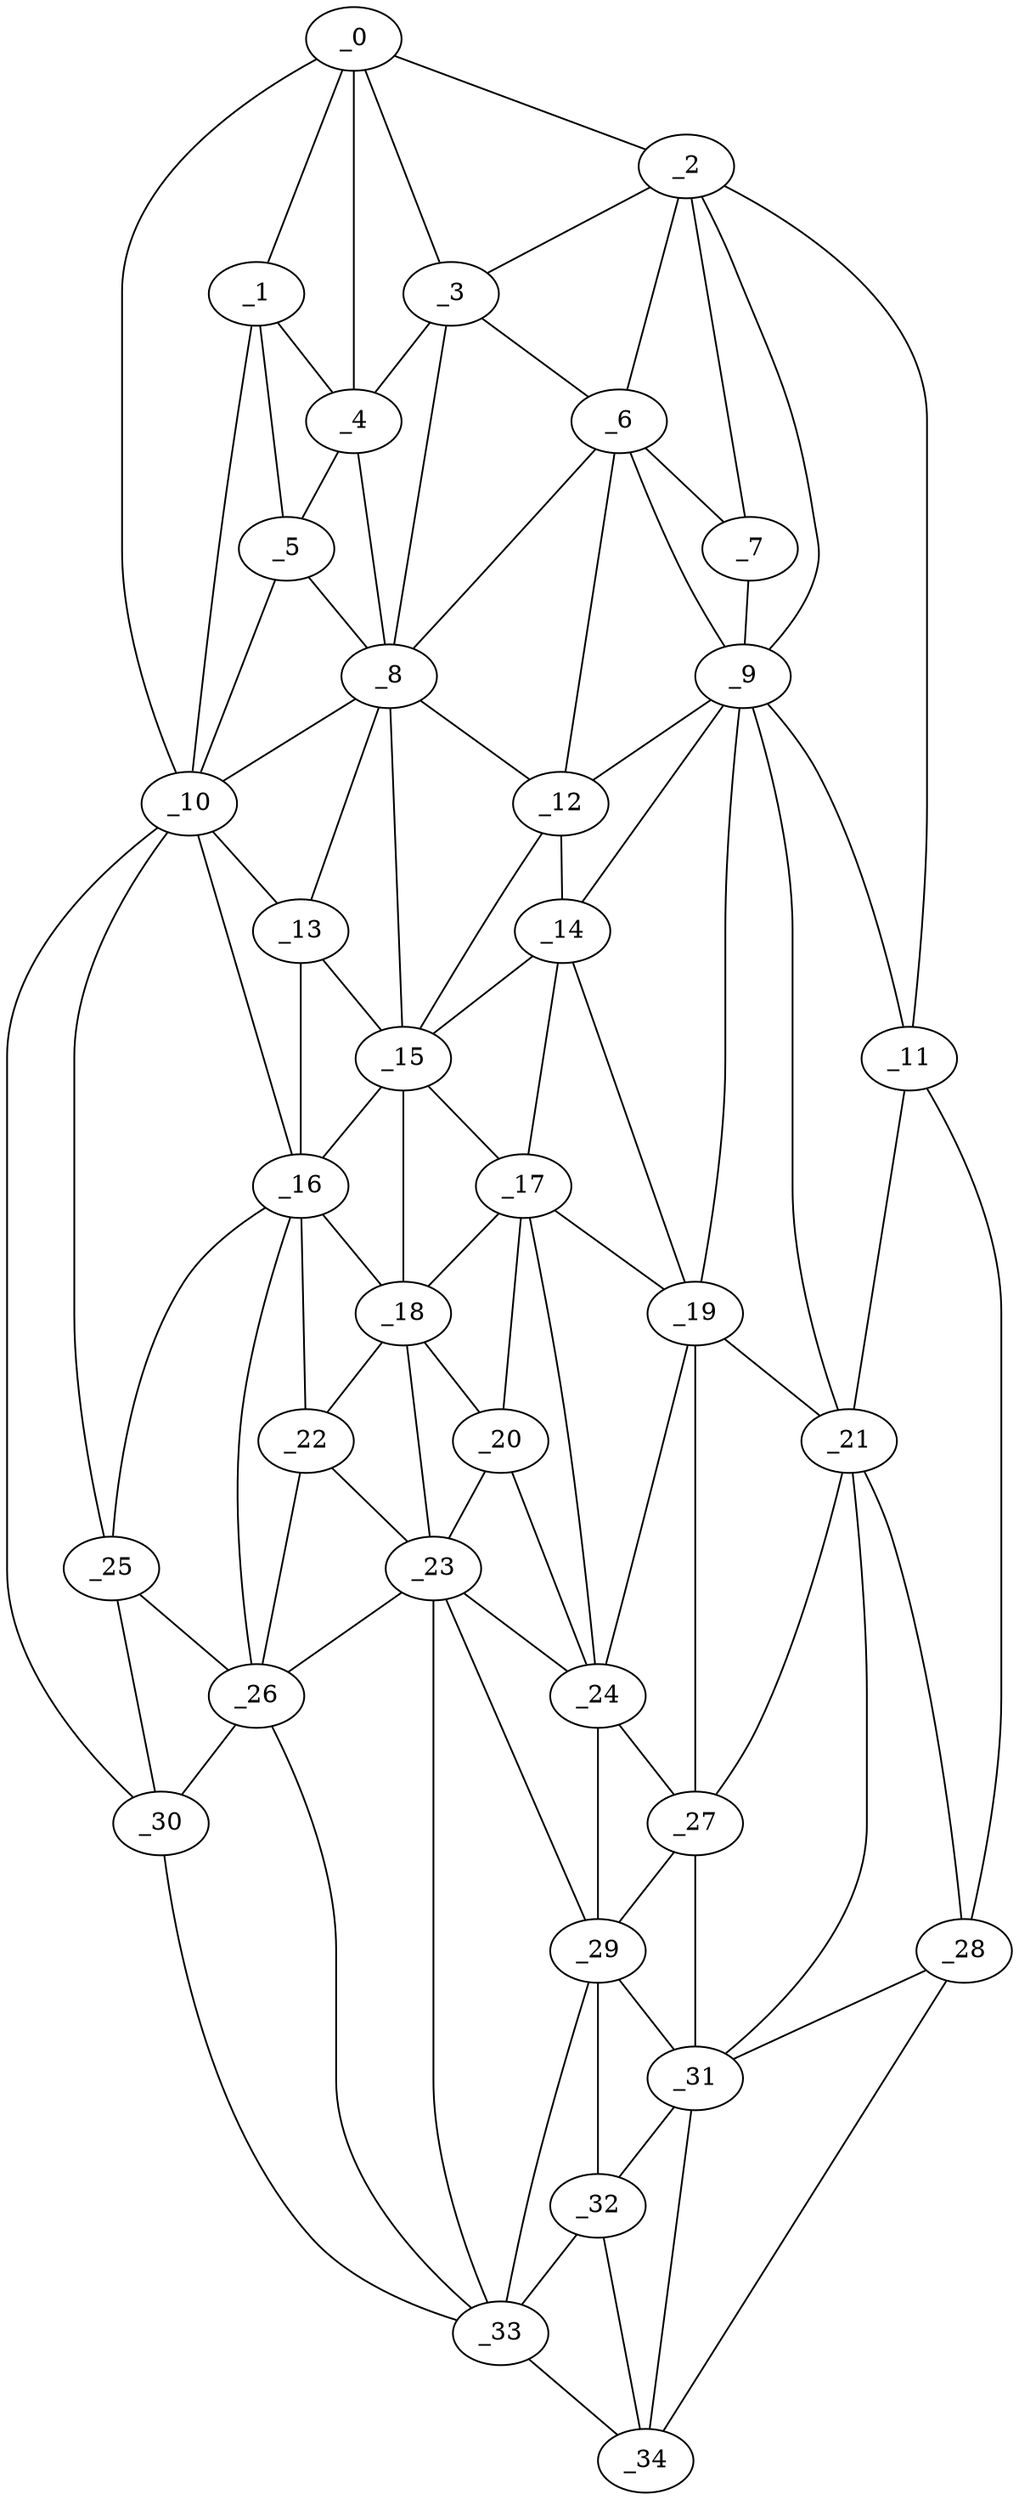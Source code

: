 graph "obj30__310.gxl" {
	_0	 [x=25,
		y=90];
	_1	 [x=30,
		y=93];
	_0 -- _1	 [valence=1];
	_2	 [x=31,
		y=65];
	_0 -- _2	 [valence=1];
	_3	 [x=32,
		y=81];
	_0 -- _3	 [valence=1];
	_4	 [x=35,
		y=88];
	_0 -- _4	 [valence=2];
	_10	 [x=44,
		y=102];
	_0 -- _10	 [valence=1];
	_1 -- _4	 [valence=2];
	_5	 [x=35,
		y=94];
	_1 -- _5	 [valence=1];
	_1 -- _10	 [valence=2];
	_2 -- _3	 [valence=2];
	_6	 [x=36,
		y=75];
	_2 -- _6	 [valence=1];
	_7	 [x=38,
		y=69];
	_2 -- _7	 [valence=1];
	_9	 [x=43,
		y=67];
	_2 -- _9	 [valence=2];
	_11	 [x=49,
		y=7];
	_2 -- _11	 [valence=1];
	_3 -- _4	 [valence=1];
	_3 -- _6	 [valence=2];
	_8	 [x=42,
		y=89];
	_3 -- _8	 [valence=1];
	_4 -- _5	 [valence=2];
	_4 -- _8	 [valence=2];
	_5 -- _8	 [valence=1];
	_5 -- _10	 [valence=2];
	_6 -- _7	 [valence=2];
	_6 -- _8	 [valence=1];
	_6 -- _9	 [valence=2];
	_12	 [x=49,
		y=82];
	_6 -- _12	 [valence=2];
	_7 -- _9	 [valence=2];
	_8 -- _10	 [valence=2];
	_8 -- _12	 [valence=2];
	_13	 [x=49,
		y=96];
	_8 -- _13	 [valence=2];
	_15	 [x=55,
		y=90];
	_8 -- _15	 [valence=1];
	_9 -- _11	 [valence=2];
	_9 -- _12	 [valence=1];
	_14	 [x=55,
		y=74];
	_9 -- _14	 [valence=1];
	_19	 [x=66,
		y=69];
	_9 -- _19	 [valence=2];
	_21	 [x=72,
		y=58];
	_9 -- _21	 [valence=2];
	_10 -- _13	 [valence=1];
	_16	 [x=61,
		y=98];
	_10 -- _16	 [valence=1];
	_25	 [x=76,
		y=109];
	_10 -- _25	 [valence=2];
	_30	 [x=86,
		y=112];
	_10 -- _30	 [valence=1];
	_11 -- _21	 [valence=2];
	_28	 [x=81,
		y=7];
	_11 -- _28	 [valence=1];
	_12 -- _14	 [valence=2];
	_12 -- _15	 [valence=2];
	_13 -- _15	 [valence=2];
	_13 -- _16	 [valence=1];
	_14 -- _15	 [valence=2];
	_17	 [x=64,
		y=75];
	_14 -- _17	 [valence=2];
	_14 -- _19	 [valence=2];
	_15 -- _16	 [valence=2];
	_15 -- _17	 [valence=2];
	_18	 [x=65,
		y=89];
	_15 -- _18	 [valence=2];
	_16 -- _18	 [valence=1];
	_22	 [x=74,
		y=94];
	_16 -- _22	 [valence=2];
	_16 -- _25	 [valence=2];
	_26	 [x=77,
		y=97];
	_16 -- _26	 [valence=2];
	_17 -- _18	 [valence=1];
	_17 -- _19	 [valence=1];
	_20	 [x=71,
		y=80];
	_17 -- _20	 [valence=2];
	_24	 [x=76,
		y=72];
	_17 -- _24	 [valence=2];
	_18 -- _20	 [valence=1];
	_18 -- _22	 [valence=1];
	_23	 [x=75,
		y=87];
	_18 -- _23	 [valence=2];
	_19 -- _21	 [valence=2];
	_19 -- _24	 [valence=1];
	_27	 [x=79,
		y=67];
	_19 -- _27	 [valence=2];
	_20 -- _23	 [valence=2];
	_20 -- _24	 [valence=1];
	_21 -- _27	 [valence=1];
	_21 -- _28	 [valence=1];
	_31	 [x=89,
		y=47];
	_21 -- _31	 [valence=2];
	_22 -- _23	 [valence=1];
	_22 -- _26	 [valence=2];
	_23 -- _24	 [valence=2];
	_23 -- _26	 [valence=1];
	_29	 [x=85,
		y=70];
	_23 -- _29	 [valence=1];
	_33	 [x=96,
		y=77];
	_23 -- _33	 [valence=2];
	_24 -- _27	 [valence=2];
	_24 -- _29	 [valence=2];
	_25 -- _26	 [valence=2];
	_25 -- _30	 [valence=2];
	_26 -- _30	 [valence=1];
	_26 -- _33	 [valence=2];
	_27 -- _29	 [valence=2];
	_27 -- _31	 [valence=2];
	_28 -- _31	 [valence=2];
	_34	 [x=99,
		y=64];
	_28 -- _34	 [valence=1];
	_29 -- _31	 [valence=2];
	_32	 [x=93,
		y=69];
	_29 -- _32	 [valence=2];
	_29 -- _33	 [valence=1];
	_30 -- _33	 [valence=1];
	_31 -- _32	 [valence=1];
	_31 -- _34	 [valence=1];
	_32 -- _33	 [valence=2];
	_32 -- _34	 [valence=1];
	_33 -- _34	 [valence=1];
}
